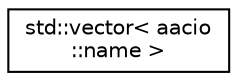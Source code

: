 digraph "Graphical Class Hierarchy"
{
  edge [fontname="Helvetica",fontsize="10",labelfontname="Helvetica",labelfontsize="10"];
  node [fontname="Helvetica",fontsize="10",shape=record];
  rankdir="LR";
  Node0 [label="std::vector\< aacio\l::name \>",height=0.2,width=0.4,color="black", fillcolor="white", style="filled",URL="$classstd_1_1vector.html"];
}
